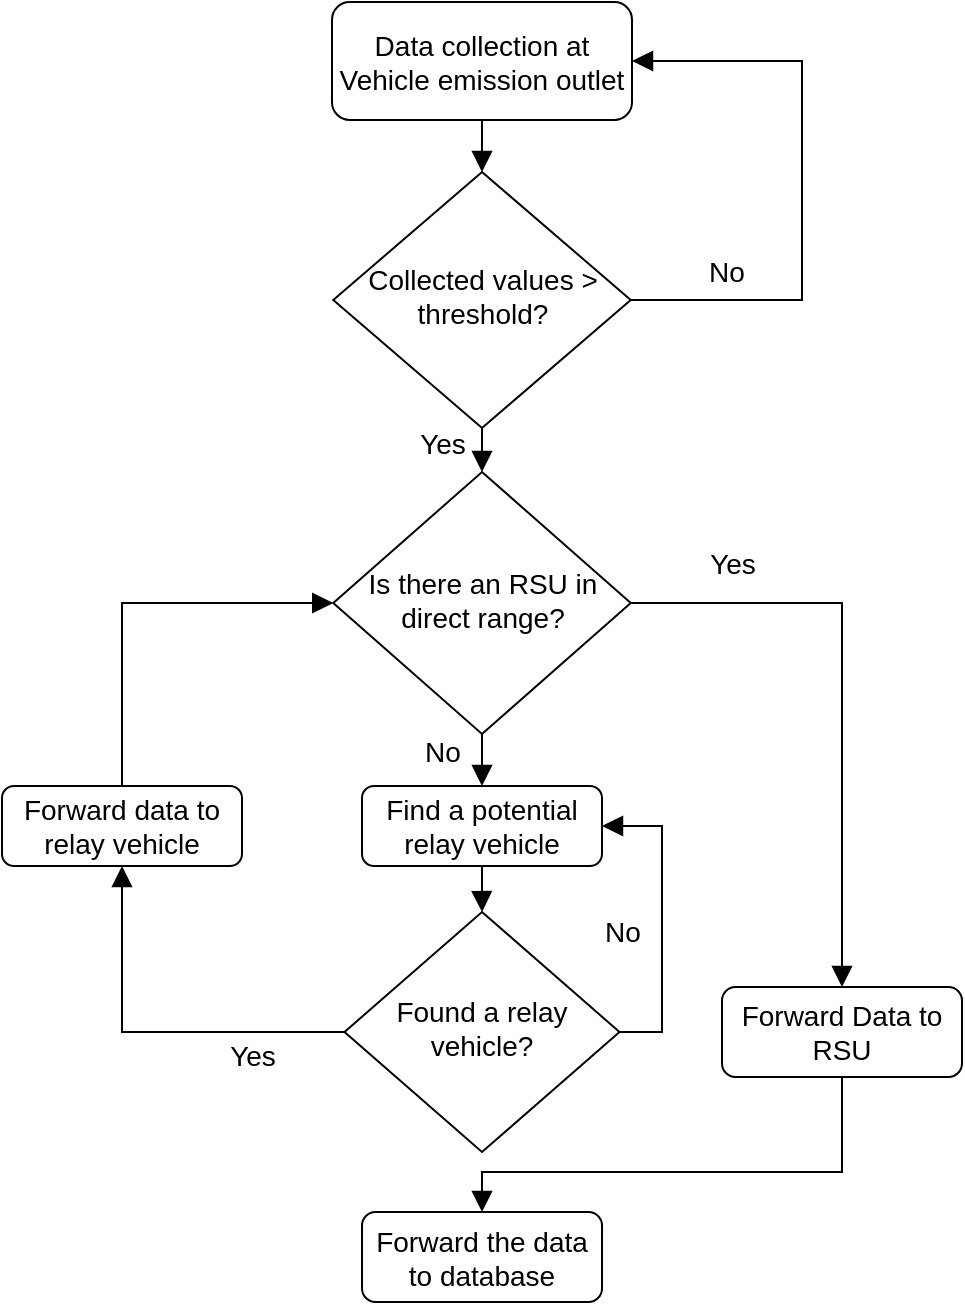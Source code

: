<mxfile version="13.1.3" type="github">
  <diagram id="C5RBs43oDa-KdzZeNtuy" name="Page-1">
    <mxGraphModel dx="1038" dy="548" grid="1" gridSize="10" guides="1" tooltips="1" connect="1" arrows="1" fold="1" page="1" pageScale="1" pageWidth="827" pageHeight="1169" math="0" shadow="0">
      <root>
        <mxCell id="WIyWlLk6GJQsqaUBKTNV-0" />
        <mxCell id="WIyWlLk6GJQsqaUBKTNV-1" parent="WIyWlLk6GJQsqaUBKTNV-0" />
        <mxCell id="WIyWlLk6GJQsqaUBKTNV-2" value="" style="rounded=0;html=1;jettySize=auto;orthogonalLoop=1;fontSize=11;endArrow=block;endFill=1;endSize=8;strokeWidth=1;shadow=0;labelBackgroundColor=none;edgeStyle=orthogonalEdgeStyle;entryX=0.5;entryY=0;entryDx=0;entryDy=0;exitX=0.5;exitY=1;exitDx=0;exitDy=0;" parent="WIyWlLk6GJQsqaUBKTNV-1" source="WIyWlLk6GJQsqaUBKTNV-3" target="WIyWlLk6GJQsqaUBKTNV-6" edge="1">
          <mxGeometry relative="1" as="geometry" />
        </mxCell>
        <mxCell id="WIyWlLk6GJQsqaUBKTNV-3" value="&lt;font style=&quot;font-size: 14px&quot;&gt;Data collection at Vehicle emission outlet&lt;/font&gt;" style="rounded=1;whiteSpace=wrap;html=1;fontSize=12;glass=0;strokeWidth=1;shadow=0;" parent="WIyWlLk6GJQsqaUBKTNV-1" vertex="1">
          <mxGeometry x="335" y="95" width="150" height="59" as="geometry" />
        </mxCell>
        <mxCell id="WIyWlLk6GJQsqaUBKTNV-4" value="Yes" style="rounded=0;html=1;jettySize=auto;orthogonalLoop=1;fontSize=14;endArrow=block;endFill=1;endSize=8;strokeWidth=1;shadow=0;labelBackgroundColor=none;edgeStyle=orthogonalEdgeStyle;" parent="WIyWlLk6GJQsqaUBKTNV-1" source="WIyWlLk6GJQsqaUBKTNV-6" target="WIyWlLk6GJQsqaUBKTNV-10" edge="1">
          <mxGeometry x="0.124" y="20" relative="1" as="geometry">
            <mxPoint as="offset" />
          </mxGeometry>
        </mxCell>
        <mxCell id="WIyWlLk6GJQsqaUBKTNV-5" value="No" style="edgeStyle=orthogonalEdgeStyle;rounded=0;html=1;jettySize=auto;orthogonalLoop=1;fontSize=14;endArrow=block;endFill=1;endSize=8;strokeWidth=1;shadow=0;labelBackgroundColor=none;entryX=1;entryY=0.5;entryDx=0;entryDy=0;exitX=1;exitY=0.5;exitDx=0;exitDy=0;" parent="WIyWlLk6GJQsqaUBKTNV-1" source="WIyWlLk6GJQsqaUBKTNV-6" target="WIyWlLk6GJQsqaUBKTNV-3" edge="1">
          <mxGeometry x="-0.674" y="14" relative="1" as="geometry">
            <mxPoint as="offset" />
            <mxPoint x="645" y="273" as="targetPoint" />
            <Array as="points">
              <mxPoint x="570" y="244" />
              <mxPoint x="570" y="125" />
            </Array>
            <mxPoint x="630" y="244" as="sourcePoint" />
          </mxGeometry>
        </mxCell>
        <mxCell id="WIyWlLk6GJQsqaUBKTNV-6" value="&lt;font style=&quot;font-size: 14px&quot;&gt;Collected values &amp;gt; threshold?&lt;/font&gt;" style="rhombus;whiteSpace=wrap;html=1;shadow=0;fontFamily=Helvetica;fontSize=12;align=center;strokeWidth=1;spacing=6;spacingTop=-4;" parent="WIyWlLk6GJQsqaUBKTNV-1" vertex="1">
          <mxGeometry x="335.63" y="180" width="148.75" height="128" as="geometry" />
        </mxCell>
        <mxCell id="WIyWlLk6GJQsqaUBKTNV-8" value="No" style="rounded=0;html=1;jettySize=auto;orthogonalLoop=1;fontSize=14;endArrow=block;endFill=1;endSize=8;strokeWidth=1;shadow=0;labelBackgroundColor=none;edgeStyle=orthogonalEdgeStyle;entryX=0.5;entryY=0;entryDx=0;entryDy=0;exitX=0.5;exitY=1;exitDx=0;exitDy=0;" parent="WIyWlLk6GJQsqaUBKTNV-1" source="WIyWlLk6GJQsqaUBKTNV-10" target="WIyWlLk6GJQsqaUBKTNV-11" edge="1">
          <mxGeometry x="-0.307" y="-20" relative="1" as="geometry">
            <mxPoint as="offset" />
            <mxPoint x="520" y="460" as="sourcePoint" />
          </mxGeometry>
        </mxCell>
        <mxCell id="WIyWlLk6GJQsqaUBKTNV-9" value="Yes" style="edgeStyle=orthogonalEdgeStyle;rounded=0;html=1;jettySize=auto;orthogonalLoop=1;fontSize=14;endArrow=block;endFill=1;endSize=8;strokeWidth=1;shadow=0;labelBackgroundColor=none;entryX=0.5;entryY=0;entryDx=0;entryDy=0;exitX=1;exitY=0.5;exitDx=0;exitDy=0;" parent="WIyWlLk6GJQsqaUBKTNV-1" source="WIyWlLk6GJQsqaUBKTNV-10" target="WIyWlLk6GJQsqaUBKTNV-12" edge="1">
          <mxGeometry x="-0.658" y="20" relative="1" as="geometry">
            <mxPoint as="offset" />
            <Array as="points">
              <mxPoint x="590" y="396" />
            </Array>
            <mxPoint x="680" y="320" as="sourcePoint" />
            <mxPoint x="590" y="581.5" as="targetPoint" />
          </mxGeometry>
        </mxCell>
        <mxCell id="WIyWlLk6GJQsqaUBKTNV-10" value="&lt;font style=&quot;font-size: 14px&quot;&gt;Is there an RSU in direct range?&lt;/font&gt;" style="rhombus;whiteSpace=wrap;html=1;shadow=0;fontFamily=Helvetica;fontSize=12;align=center;strokeWidth=1;spacing=6;spacingTop=-4;" parent="WIyWlLk6GJQsqaUBKTNV-1" vertex="1">
          <mxGeometry x="335.63" y="330" width="148.75" height="131" as="geometry" />
        </mxCell>
        <mxCell id="NQ03JIC96tDGMZ0s-lqZ-13" value="" style="edgeStyle=orthogonalEdgeStyle;rounded=0;orthogonalLoop=1;jettySize=auto;endArrow=block;endFill=1;endSize=8;strokeWidth=1;" parent="WIyWlLk6GJQsqaUBKTNV-1" source="WIyWlLk6GJQsqaUBKTNV-11" target="NQ03JIC96tDGMZ0s-lqZ-8" edge="1">
          <mxGeometry relative="1" as="geometry" />
        </mxCell>
        <mxCell id="WIyWlLk6GJQsqaUBKTNV-11" value="&lt;font style=&quot;font-size: 14px&quot;&gt;Find a potential relay vehicle&lt;/font&gt;" style="rounded=1;whiteSpace=wrap;html=1;fontSize=12;glass=0;strokeWidth=1;shadow=0;" parent="WIyWlLk6GJQsqaUBKTNV-1" vertex="1">
          <mxGeometry x="350" y="487" width="120" height="40" as="geometry" />
        </mxCell>
        <mxCell id="NQ03JIC96tDGMZ0s-lqZ-26" value="" style="edgeStyle=orthogonalEdgeStyle;rounded=0;orthogonalLoop=1;jettySize=auto;endArrow=block;endFill=1;endSize=8;strokeWidth=1;;entryX=0.5;entryY=0;entryDx=0;entryDy=0;exitX=0.5;exitY=1;exitDx=0;exitDy=0;" parent="WIyWlLk6GJQsqaUBKTNV-1" source="WIyWlLk6GJQsqaUBKTNV-12" target="NQ03JIC96tDGMZ0s-lqZ-25" edge="1">
          <mxGeometry relative="1" as="geometry">
            <Array as="points">
              <mxPoint x="590" y="680" />
              <mxPoint x="410" y="680" />
            </Array>
          </mxGeometry>
        </mxCell>
        <mxCell id="WIyWlLk6GJQsqaUBKTNV-12" value="&lt;font style=&quot;font-size: 14px&quot;&gt;Forward Data to RSU&lt;/font&gt;" style="rounded=1;whiteSpace=wrap;html=1;fontSize=12;glass=0;strokeWidth=1;shadow=0;" parent="WIyWlLk6GJQsqaUBKTNV-1" vertex="1">
          <mxGeometry x="530" y="587.5" width="120" height="45" as="geometry" />
        </mxCell>
        <mxCell id="NQ03JIC96tDGMZ0s-lqZ-25" value="&lt;font style=&quot;font-size: 14px&quot;&gt;Forward the data to database&lt;/font&gt;" style="rounded=1;whiteSpace=wrap;html=1;fontSize=12;glass=0;strokeWidth=1;shadow=0;" parent="WIyWlLk6GJQsqaUBKTNV-1" vertex="1">
          <mxGeometry x="350.01" y="700" width="120" height="45" as="geometry" />
        </mxCell>
        <mxCell id="NQ03JIC96tDGMZ0s-lqZ-8" value="&lt;font style=&quot;font-size: 14px&quot;&gt;Found a relay vehicle?&lt;/font&gt;" style="rhombus;whiteSpace=wrap;html=1;shadow=0;fontFamily=Helvetica;fontSize=12;align=center;strokeWidth=1;spacing=6;spacingTop=-4;" parent="WIyWlLk6GJQsqaUBKTNV-1" vertex="1">
          <mxGeometry x="341.25" y="550" width="137.5" height="120" as="geometry" />
        </mxCell>
        <mxCell id="NQ03JIC96tDGMZ0s-lqZ-18" value="" style="edgeStyle=orthogonalEdgeStyle;rounded=0;orthogonalLoop=1;jettySize=auto;endArrow=block;endFill=1;endSize=8;strokeWidth=1;exitX=0.5;exitY=0;exitDx=0;exitDy=0;entryX=0;entryY=0.5;entryDx=0;entryDy=0;" parent="WIyWlLk6GJQsqaUBKTNV-1" source="NQ03JIC96tDGMZ0s-lqZ-14" edge="1" target="WIyWlLk6GJQsqaUBKTNV-10">
          <mxGeometry relative="1" as="geometry">
            <mxPoint x="340" y="370" as="targetPoint" />
            <Array as="points">
              <mxPoint x="230" y="396" />
            </Array>
          </mxGeometry>
        </mxCell>
        <mxCell id="NQ03JIC96tDGMZ0s-lqZ-14" value="&lt;font style=&quot;font-size: 14px&quot;&gt;Forward data to relay vehicle&lt;/font&gt;" style="rounded=1;whiteSpace=wrap;html=1;fontSize=12;glass=0;strokeWidth=1;shadow=0;" parent="WIyWlLk6GJQsqaUBKTNV-1" vertex="1">
          <mxGeometry x="170" y="487" width="120" height="40" as="geometry" />
        </mxCell>
        <mxCell id="NQ03JIC96tDGMZ0s-lqZ-22" value="No" style="rounded=0;html=1;jettySize=auto;orthogonalLoop=1;fontSize=14;endArrow=block;endFill=1;endSize=8;strokeWidth=1;shadow=0;labelBackgroundColor=none;edgeStyle=orthogonalEdgeStyle;entryX=1;entryY=0.5;entryDx=0;entryDy=0;exitX=1;exitY=0.5;exitDx=0;exitDy=0;" parent="WIyWlLk6GJQsqaUBKTNV-1" source="NQ03JIC96tDGMZ0s-lqZ-8" target="WIyWlLk6GJQsqaUBKTNV-11" edge="1">
          <mxGeometry x="-0.078" y="20" relative="1" as="geometry">
            <mxPoint as="offset" />
            <mxPoint x="490" y="652" as="sourcePoint" />
            <mxPoint x="500" y="502" as="targetPoint" />
            <Array as="points">
              <mxPoint x="500" y="610" />
              <mxPoint x="500" y="507" />
            </Array>
          </mxGeometry>
        </mxCell>
        <mxCell id="NQ03JIC96tDGMZ0s-lqZ-23" value="Yes" style="edgeStyle=orthogonalEdgeStyle;rounded=0;html=1;jettySize=auto;orthogonalLoop=1;fontSize=14;endArrow=block;endFill=1;endSize=8;strokeWidth=1;shadow=0;labelBackgroundColor=none;exitX=0;exitY=0.5;exitDx=0;exitDy=0;entryX=0.5;entryY=1;entryDx=0;entryDy=0;" parent="WIyWlLk6GJQsqaUBKTNV-1" source="NQ03JIC96tDGMZ0s-lqZ-8" target="NQ03JIC96tDGMZ0s-lqZ-14" edge="1">
          <mxGeometry x="-0.522" y="12" relative="1" as="geometry">
            <mxPoint as="offset" />
            <mxPoint x="178.75" y="602" as="sourcePoint" />
            <mxPoint x="290" y="702" as="targetPoint" />
          </mxGeometry>
        </mxCell>
      </root>
    </mxGraphModel>
  </diagram>
</mxfile>
